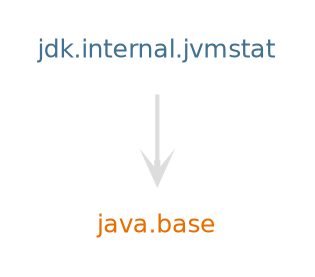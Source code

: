 digraph "jdk.internal.jvmstat" {
  nodesep=.5;
  ranksep=0.600000;
  pencolor=transparent;
  node [shape=plaintext, fontcolor="#000000", fontname="DejaVuSans", fontsize=12, margin=".2,.2"];
  edge [penwidth=2, color="#999999", arrowhead=open, arrowsize=1];
  subgraph se {
  "java.base" [fontcolor="#e76f00", group=java];
  }
  subgraph jdk {
  "jdk.internal.jvmstat" [fontcolor="#437291", group=jdk];
  }
  "jdk.internal.jvmstat" -> "java.base" [color="#dddddd"];
}
